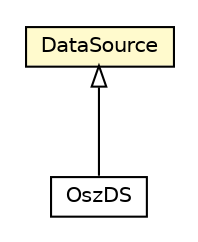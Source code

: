 #!/usr/local/bin/dot
#
# Class diagram 
# Generated by UMLGraph version R5_6-24-gf6e263 (http://www.umlgraph.org/)
#

digraph G {
	edge [fontname="Helvetica",fontsize=10,labelfontname="Helvetica",labelfontsize=10];
	node [fontname="Helvetica",fontsize=10,shape=plaintext];
	nodesep=0.25;
	ranksep=0.5;
	// com.elte.osz.logic.OszDS
	c270 [label=<<table title="com.elte.osz.logic.OszDS" border="0" cellborder="1" cellspacing="0" cellpadding="2" port="p" href="../OszDS.html">
		<tr><td><table border="0" cellspacing="0" cellpadding="1">
<tr><td align="center" balign="center"> OszDS </td></tr>
		</table></td></tr>
		</table>>, URL="../OszDS.html", fontname="Helvetica", fontcolor="black", fontsize=10.0];
	// com.elte.osz.logic.dbhandler.DataSource
	c272 [label=<<table title="com.elte.osz.logic.dbhandler.DataSource" border="0" cellborder="1" cellspacing="0" cellpadding="2" port="p" bgcolor="lemonChiffon" href="./DataSource.html">
		<tr><td><table border="0" cellspacing="0" cellpadding="1">
<tr><td align="center" balign="center"> DataSource </td></tr>
		</table></td></tr>
		</table>>, URL="./DataSource.html", fontname="Helvetica", fontcolor="black", fontsize=10.0];
	//com.elte.osz.logic.OszDS extends com.elte.osz.logic.dbhandler.DataSource
	c272:p -> c270:p [dir=back,arrowtail=empty];
}

